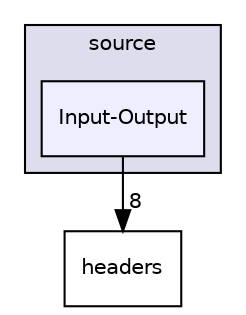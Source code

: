 digraph "source/Input-Output" {
  compound=true
  node [ fontsize="10", fontname="Helvetica"];
  edge [ labelfontsize="10", labelfontname="Helvetica"];
  subgraph clusterdir_b2f33c71d4aa5e7af42a1ca61ff5af1b {
    graph [ bgcolor="#ddddee", pencolor="black", label="source" fontname="Helvetica", fontsize="10", URL="dir_b2f33c71d4aa5e7af42a1ca61ff5af1b.html"]
  dir_ea438db4dc39512284a20cbfd5c8400f [shape=box, label="Input-Output", style="filled", fillcolor="#eeeeff", pencolor="black", URL="dir_ea438db4dc39512284a20cbfd5c8400f.html"];
  }
  dir_7f57b1e41c5acd0e859ae5f3a2b075a9 [shape=box label="headers" URL="dir_7f57b1e41c5acd0e859ae5f3a2b075a9.html"];
  dir_ea438db4dc39512284a20cbfd5c8400f->dir_7f57b1e41c5acd0e859ae5f3a2b075a9 [headlabel="8", labeldistance=1.5 headhref="dir_000004_000000.html"];
}
